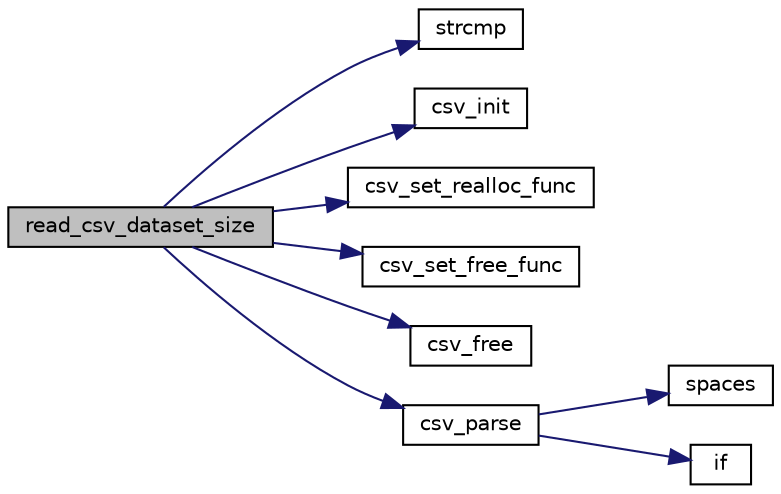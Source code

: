 digraph "read_csv_dataset_size"
{
  edge [fontname="Helvetica",fontsize="10",labelfontname="Helvetica",labelfontsize="10"];
  node [fontname="Helvetica",fontsize="10",shape=record];
  rankdir="LR";
  Node17 [label="read_csv_dataset_size",height=0.2,width=0.4,color="black", fillcolor="grey75", style="filled", fontcolor="black"];
  Node17 -> Node18 [color="midnightblue",fontsize="10",style="solid",fontname="Helvetica"];
  Node18 [label="strcmp",height=0.2,width=0.4,color="black", fillcolor="white", style="filled",URL="$db/d13/_c_vode_get_8m.html#ab022bbe018438998408fda94a327a547"];
  Node17 -> Node19 [color="midnightblue",fontsize="10",style="solid",fontname="Helvetica"];
  Node19 [label="csv_init",height=0.2,width=0.4,color="black", fillcolor="white", style="filled",URL="$d6/db2/libcsv_8c.html#afcd4c7e3c7fbf808615c1351525ec5c2"];
  Node17 -> Node20 [color="midnightblue",fontsize="10",style="solid",fontname="Helvetica"];
  Node20 [label="csv_set_realloc_func",height=0.2,width=0.4,color="black", fillcolor="white", style="filled",URL="$d6/db2/libcsv_8c.html#a17a3f973b05b3223a36bbfc265b31f3a"];
  Node17 -> Node21 [color="midnightblue",fontsize="10",style="solid",fontname="Helvetica"];
  Node21 [label="csv_set_free_func",height=0.2,width=0.4,color="black", fillcolor="white", style="filled",URL="$d6/db2/libcsv_8c.html#a4576551f5060b5d3e30fab552ad67512"];
  Node17 -> Node22 [color="midnightblue",fontsize="10",style="solid",fontname="Helvetica"];
  Node22 [label="csv_free",height=0.2,width=0.4,color="black", fillcolor="white", style="filled",URL="$d6/db2/libcsv_8c.html#aab56b15fc2b67a3f0f5f65f17b897c37"];
  Node17 -> Node23 [color="midnightblue",fontsize="10",style="solid",fontname="Helvetica"];
  Node23 [label="csv_parse",height=0.2,width=0.4,color="black", fillcolor="white", style="filled",URL="$d6/db2/libcsv_8c.html#a4becc4a3184a228fed0c2eecbeef6558"];
  Node23 -> Node24 [color="midnightblue",fontsize="10",style="solid",fontname="Helvetica"];
  Node24 [label="spaces",height=0.2,width=0.4,color="black", fillcolor="white", style="filled",URL="$db/db0/lp___m_p_s_8c.html#acea55dbea0713d5588d644118771bf7c"];
  Node23 -> Node25 [color="midnightblue",fontsize="10",style="solid",fontname="Helvetica"];
  Node25 [label="if",height=0.2,width=0.4,color="black", fillcolor="white", style="filled",URL="$dc/ddc/3rd_party_2flex-2_85_835_2parse_8c.html#a5468319b5337c3d6192d299ceb3062fc"];
}
